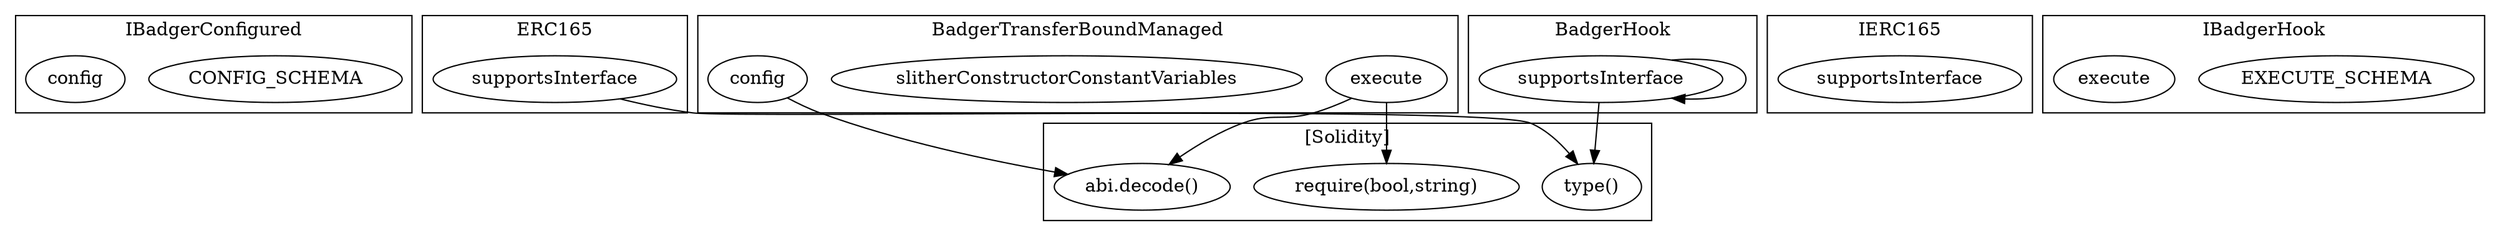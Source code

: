strict digraph {
subgraph cluster_6468_IBadgerConfigured {
label = "IBadgerConfigured"
"6468_CONFIG_SCHEMA" [label="CONFIG_SCHEMA"]
"6468_config" [label="config"]
}subgraph cluster_3081_ERC165 {
label = "ERC165"
"3081_supportsInterface" [label="supportsInterface"]
}subgraph cluster_6352_BadgerTransferBoundManaged {
label = "BadgerTransferBoundManaged"
"6352_execute" [label="execute"]
"6352_slitherConstructorConstantVariables" [label="slitherConstructorConstantVariables"]
"6352_config" [label="config"]
}subgraph cluster_3093_IERC165 {
label = "IERC165"
"3093_supportsInterface" [label="supportsInterface"]
}subgraph cluster_6488_IBadgerHook {
label = "IBadgerHook"
"6488_EXECUTE_SCHEMA" [label="EXECUTE_SCHEMA"]
"6488_execute" [label="execute"]
}subgraph cluster_4956_BadgerHook {
label = "BadgerHook"
"4956_supportsInterface" [label="supportsInterface"]
"4956_supportsInterface" -> "4956_supportsInterface"
}subgraph cluster_solidity {
label = "[Solidity]"
"abi.decode()" 
"require(bool,string)" 
"type()" 
"6352_execute" -> "abi.decode()"
"3081_supportsInterface" -> "type()"
"6352_execute" -> "require(bool,string)"
"4956_supportsInterface" -> "type()"
"6352_config" -> "abi.decode()"
}
}